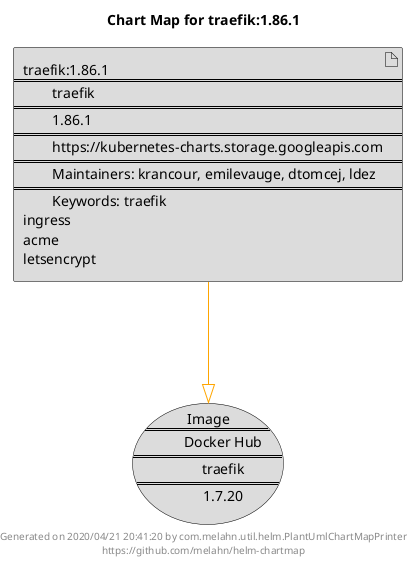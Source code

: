 @startuml
skinparam linetype ortho
skinparam backgroundColor white
skinparam usecaseBorderColor black
skinparam usecaseArrowColor LightSlateGray
skinparam artifactBorderColor black
skinparam artifactArrowColor LightSlateGray

title Chart Map for traefik:1.86.1

'There is one referenced Helm Chart
artifact "traefik:1.86.1\n====\n\ttraefik\n====\n\t1.86.1\n====\n\thttps://kubernetes-charts.storage.googleapis.com\n====\n\tMaintainers: krancour, emilevauge, dtomcej, ldez\n====\n\tKeywords: traefik\ningress\nacme\nletsencrypt" as traefik_1_86_1 #Gainsboro

'There is one referenced Docker Image
usecase "Image\n====\n\tDocker Hub\n====\n\ttraefik\n====\n\t1.7.20" as traefik_1_7_20 #Gainsboro

'Chart Dependencies
traefik_1_86_1--[#orange]-|>traefik_1_7_20

center footer Generated on 2020/04/21 20:41:20 by com.melahn.util.helm.PlantUmlChartMapPrinter\nhttps://github.com/melahn/helm-chartmap
@enduml
